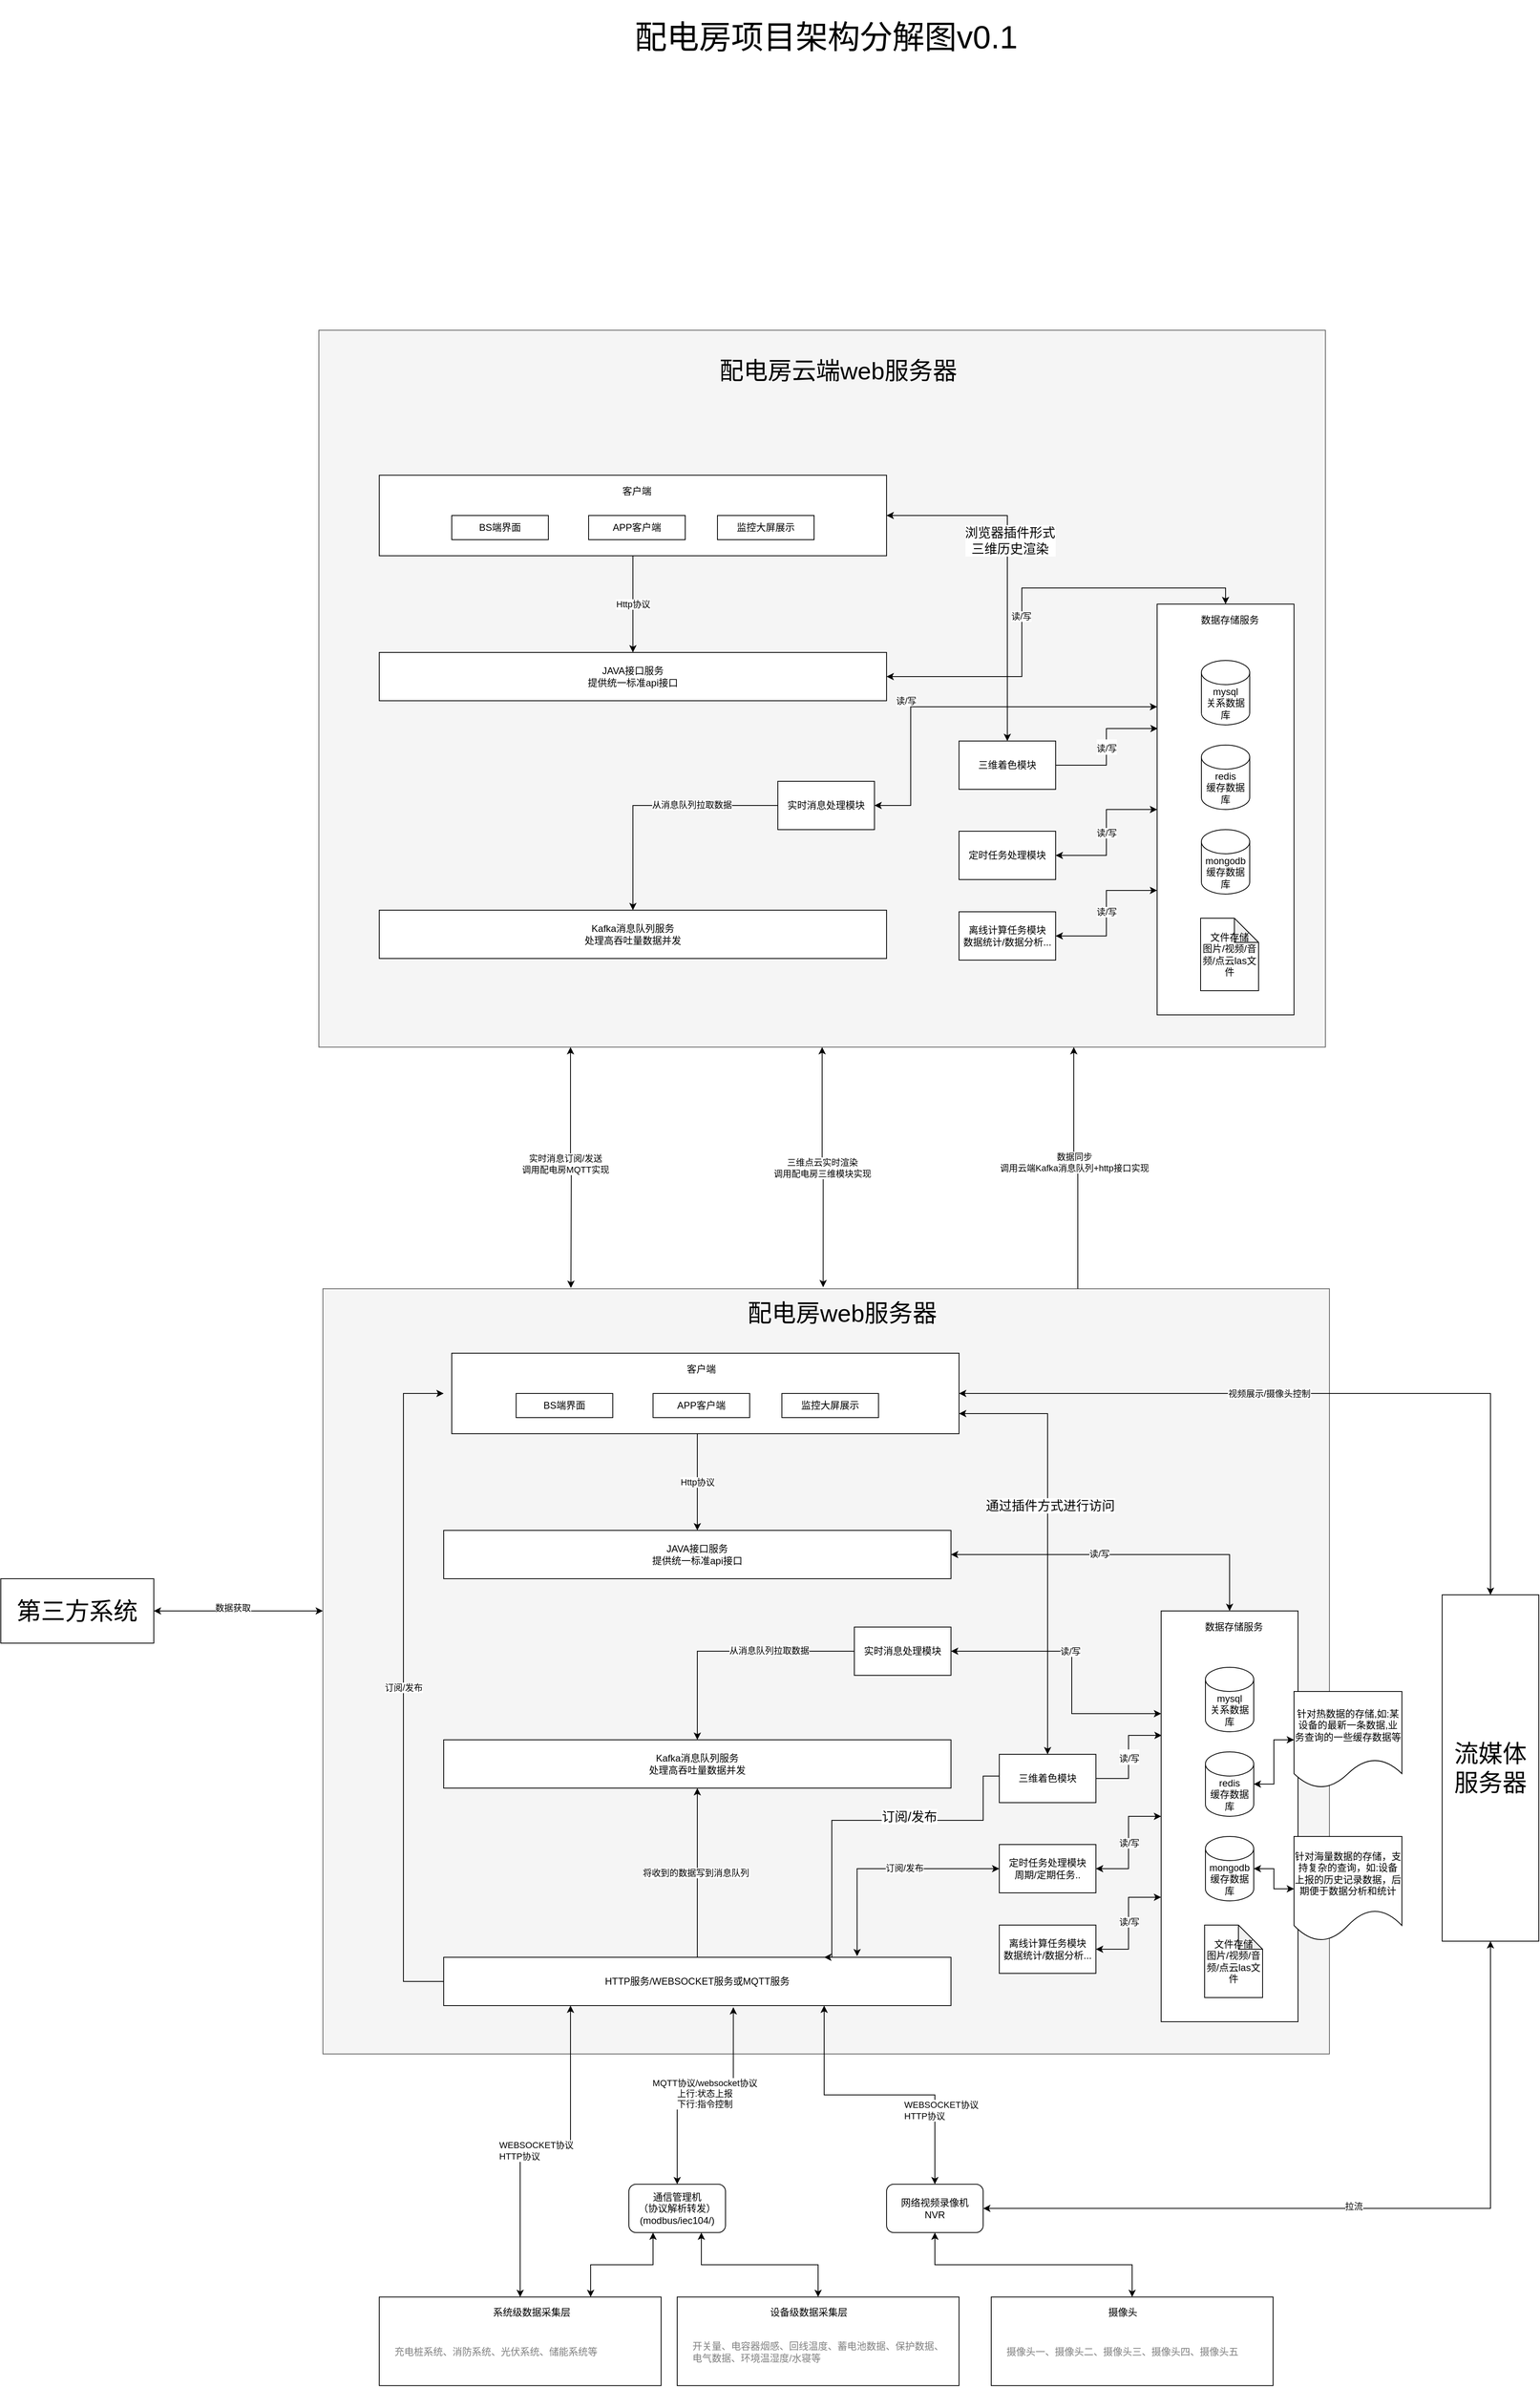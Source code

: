 <mxfile version="14.2.4" type="github">
  <diagram id="ZLX79Pla6zQmYj3krY9h" name="Page-1">
    <mxGraphModel dx="3934" dy="4008" grid="1" gridSize="10" guides="1" tooltips="1" connect="1" arrows="1" fold="1" page="1" pageScale="1" pageWidth="827" pageHeight="1169" math="0" shadow="0">
      <root>
        <mxCell id="0" />
        <mxCell id="1" parent="0" />
        <mxCell id="Hge64UIndF-OUd2xj7uE-51" style="edgeStyle=orthogonalEdgeStyle;rounded=0;orthogonalLoop=1;jettySize=auto;html=1;entryX=0.25;entryY=1;entryDx=0;entryDy=0;startArrow=classic;startFill=1;" edge="1" parent="1" target="Hge64UIndF-OUd2xj7uE-1">
          <mxGeometry relative="1" as="geometry">
            <mxPoint x="508" y="-521" as="sourcePoint" />
          </mxGeometry>
        </mxCell>
        <mxCell id="Hge64UIndF-OUd2xj7uE-52" value="实时消息订阅/发送&lt;br&gt;调用配电房MQTT实现" style="edgeLabel;html=1;align=center;verticalAlign=middle;resizable=0;points=[];" vertex="1" connectable="0" parent="Hge64UIndF-OUd2xj7uE-51">
          <mxGeometry x="0.029" y="7" relative="1" as="geometry">
            <mxPoint y="-1" as="offset" />
          </mxGeometry>
        </mxCell>
        <mxCell id="4pEcCP3RO2RsposU3_rt-15" value="" style="rounded=0;whiteSpace=wrap;html=1;fillColor=#f5f5f5;strokeColor=#666666;fontColor=#333333;" parent="1" vertex="1">
          <mxGeometry x="200" y="-520" width="1250" height="950" as="geometry" />
        </mxCell>
        <mxCell id="6ngK3pZLb5YHw3q2dqCH-3" value="" style="group" parent="1" vertex="1" connectable="0">
          <mxGeometry x="640" y="731.77" width="350" height="110" as="geometry" />
        </mxCell>
        <mxCell id="6ngK3pZLb5YHw3q2dqCH-1" value="" style="rounded=0;whiteSpace=wrap;html=1;" parent="6ngK3pZLb5YHw3q2dqCH-3" vertex="1">
          <mxGeometry width="350" height="110" as="geometry" />
        </mxCell>
        <mxCell id="6ngK3pZLb5YHw3q2dqCH-2" value="设备级数据采集层" style="text;html=1;strokeColor=none;fillColor=none;align=center;verticalAlign=middle;whiteSpace=wrap;rounded=0;" parent="6ngK3pZLb5YHw3q2dqCH-3" vertex="1">
          <mxGeometry x="110" y="11.79" width="106.61" height="15.71" as="geometry" />
        </mxCell>
        <mxCell id="6ngK3pZLb5YHw3q2dqCH-4" value="开关量、电容器烟感、回线温度、蓄电池数据、保护数据、电气数据、环境温湿度/水寝等" style="text;html=1;strokeColor=none;fillColor=none;align=left;verticalAlign=middle;whiteSpace=wrap;rounded=0;fontColor=#808080;" parent="6ngK3pZLb5YHw3q2dqCH-3" vertex="1">
          <mxGeometry x="16.935" y="60" width="321.774" height="15.71" as="geometry" />
        </mxCell>
        <mxCell id="6ngK3pZLb5YHw3q2dqCH-11" style="edgeStyle=orthogonalEdgeStyle;rounded=0;orthogonalLoop=1;jettySize=auto;html=1;exitX=0.5;exitY=0;exitDx=0;exitDy=0;entryX=0.5;entryY=1;entryDx=0;entryDy=0;startArrow=none;startFill=0;" parent="1" source="6ngK3pZLb5YHw3q2dqCH-5" target="6ngK3pZLb5YHw3q2dqCH-10" edge="1">
          <mxGeometry relative="1" as="geometry" />
        </mxCell>
        <mxCell id="6ngK3pZLb5YHw3q2dqCH-12" value="将收到的数据写到消息队列" style="edgeLabel;html=1;align=center;verticalAlign=middle;resizable=0;points=[];" parent="6ngK3pZLb5YHw3q2dqCH-11" vertex="1" connectable="0">
          <mxGeometry y="2" relative="1" as="geometry">
            <mxPoint as="offset" />
          </mxGeometry>
        </mxCell>
        <mxCell id="6ngK3pZLb5YHw3q2dqCH-5" value="HTTP服务/WEBSOCKET服务或MQTT服务" style="rounded=0;whiteSpace=wrap;html=1;" parent="1" vertex="1">
          <mxGeometry x="350" y="310" width="630" height="60" as="geometry" />
        </mxCell>
        <mxCell id="6ngK3pZLb5YHw3q2dqCH-8" style="edgeStyle=orthogonalEdgeStyle;rounded=0;orthogonalLoop=1;jettySize=auto;html=1;exitX=0.5;exitY=0;exitDx=0;exitDy=0;entryX=0.571;entryY=1.033;entryDx=0;entryDy=0;entryPerimeter=0;startArrow=classic;startFill=1;" parent="1" source="6ngK3pZLb5YHw3q2dqCH-6" target="6ngK3pZLb5YHw3q2dqCH-5" edge="1">
          <mxGeometry relative="1" as="geometry" />
        </mxCell>
        <mxCell id="6ngK3pZLb5YHw3q2dqCH-9" value="MQTT协议/websocket协议&lt;br&gt;上行:状态上报&lt;br&gt;下行:指令控制" style="edgeLabel;html=1;align=center;verticalAlign=middle;resizable=0;points=[];" parent="6ngK3pZLb5YHw3q2dqCH-8" vertex="1" connectable="0">
          <mxGeometry x="-0.023" y="-1" relative="1" as="geometry">
            <mxPoint x="3.5" y="-3.5" as="offset" />
          </mxGeometry>
        </mxCell>
        <mxCell id="6ngK3pZLb5YHw3q2dqCH-6" value="通信管理机&lt;br&gt;（协议解析转发）&lt;br&gt;(modbus/iec104/)" style="rounded=1;whiteSpace=wrap;html=1;" parent="1" vertex="1">
          <mxGeometry x="580" y="591.77" width="120" height="60" as="geometry" />
        </mxCell>
        <mxCell id="6ngK3pZLb5YHw3q2dqCH-7" style="edgeStyle=orthogonalEdgeStyle;rounded=0;orthogonalLoop=1;jettySize=auto;html=1;exitX=0.5;exitY=0;exitDx=0;exitDy=0;entryX=0.75;entryY=1;entryDx=0;entryDy=0;startArrow=classic;startFill=1;" parent="1" source="6ngK3pZLb5YHw3q2dqCH-1" target="6ngK3pZLb5YHw3q2dqCH-6" edge="1">
          <mxGeometry relative="1" as="geometry" />
        </mxCell>
        <mxCell id="6ngK3pZLb5YHw3q2dqCH-10" value="Kafka消息队列服务&lt;br&gt;处理高吞吐量数据并发" style="rounded=0;whiteSpace=wrap;html=1;" parent="1" vertex="1">
          <mxGeometry x="350" y="40" width="630" height="60" as="geometry" />
        </mxCell>
        <mxCell id="6ngK3pZLb5YHw3q2dqCH-22" style="edgeStyle=orthogonalEdgeStyle;rounded=0;orthogonalLoop=1;jettySize=auto;html=1;exitX=0;exitY=0.5;exitDx=0;exitDy=0;entryX=0.5;entryY=0;entryDx=0;entryDy=0;startArrow=none;startFill=0;" parent="1" source="6ngK3pZLb5YHw3q2dqCH-21" target="6ngK3pZLb5YHw3q2dqCH-10" edge="1">
          <mxGeometry relative="1" as="geometry" />
        </mxCell>
        <mxCell id="6ngK3pZLb5YHw3q2dqCH-25" value="从消息队列拉取数据" style="edgeLabel;html=1;align=center;verticalAlign=middle;resizable=0;points=[];" parent="6ngK3pZLb5YHw3q2dqCH-22" vertex="1" connectable="0">
          <mxGeometry x="-0.305" y="-4" relative="1" as="geometry">
            <mxPoint y="3" as="offset" />
          </mxGeometry>
        </mxCell>
        <mxCell id="6ngK3pZLb5YHw3q2dqCH-23" style="edgeStyle=orthogonalEdgeStyle;rounded=0;orthogonalLoop=1;jettySize=auto;html=1;exitX=1;exitY=0.5;exitDx=0;exitDy=0;entryX=0;entryY=0.25;entryDx=0;entryDy=0;startArrow=classic;startFill=1;" parent="1" source="6ngK3pZLb5YHw3q2dqCH-21" target="6ngK3pZLb5YHw3q2dqCH-17" edge="1">
          <mxGeometry relative="1" as="geometry">
            <Array as="points">
              <mxPoint x="1130" y="-70" />
              <mxPoint x="1130" y="8" />
            </Array>
          </mxGeometry>
        </mxCell>
        <mxCell id="6ngK3pZLb5YHw3q2dqCH-24" value="读/写" style="edgeLabel;html=1;align=center;verticalAlign=middle;resizable=0;points=[];" parent="6ngK3pZLb5YHw3q2dqCH-23" vertex="1" connectable="0">
          <mxGeometry x="-0.127" relative="1" as="geometry">
            <mxPoint as="offset" />
          </mxGeometry>
        </mxCell>
        <mxCell id="6ngK3pZLb5YHw3q2dqCH-21" value="实时消息处理模块" style="rounded=0;whiteSpace=wrap;html=1;" parent="1" vertex="1">
          <mxGeometry x="860" y="-100" width="120" height="60" as="geometry" />
        </mxCell>
        <mxCell id="6ngK3pZLb5YHw3q2dqCH-27" style="edgeStyle=orthogonalEdgeStyle;rounded=0;orthogonalLoop=1;jettySize=auto;html=1;exitX=1;exitY=0.5;exitDx=0;exitDy=0;entryX=0.5;entryY=0;entryDx=0;entryDy=0;startArrow=classic;startFill=1;" parent="1" source="6ngK3pZLb5YHw3q2dqCH-26" target="6ngK3pZLb5YHw3q2dqCH-17" edge="1">
          <mxGeometry relative="1" as="geometry" />
        </mxCell>
        <mxCell id="6ngK3pZLb5YHw3q2dqCH-28" value="读/写" style="edgeLabel;html=1;align=center;verticalAlign=middle;resizable=0;points=[];" parent="6ngK3pZLb5YHw3q2dqCH-27" vertex="1" connectable="0">
          <mxGeometry x="-0.117" y="1" relative="1" as="geometry">
            <mxPoint as="offset" />
          </mxGeometry>
        </mxCell>
        <mxCell id="6ngK3pZLb5YHw3q2dqCH-34" value="Http协议" style="edgeStyle=orthogonalEdgeStyle;rounded=0;orthogonalLoop=1;jettySize=auto;html=1;exitX=0.5;exitY=0;exitDx=0;exitDy=0;entryX=0.5;entryY=1;entryDx=0;entryDy=0;startArrow=classic;startFill=1;endArrow=none;endFill=0;" parent="1" source="6ngK3pZLb5YHw3q2dqCH-26" edge="1">
          <mxGeometry relative="1" as="geometry">
            <mxPoint x="665" y="-340" as="targetPoint" />
          </mxGeometry>
        </mxCell>
        <mxCell id="6ngK3pZLb5YHw3q2dqCH-26" value="JAVA接口服务&lt;br&gt;提供统一标准api接口" style="rounded=0;whiteSpace=wrap;html=1;" parent="1" vertex="1">
          <mxGeometry x="350" y="-220" width="630" height="60" as="geometry" />
        </mxCell>
        <mxCell id="6ngK3pZLb5YHw3q2dqCH-35" value="订阅/发布" style="edgeStyle=orthogonalEdgeStyle;rounded=0;orthogonalLoop=1;jettySize=auto;html=1;exitX=0;exitY=0.5;exitDx=0;exitDy=0;entryX=0;entryY=0.5;entryDx=0;entryDy=0;startArrow=classic;startFill=1;endArrow=none;endFill=0;" parent="1" target="6ngK3pZLb5YHw3q2dqCH-5" edge="1">
          <mxGeometry relative="1" as="geometry">
            <Array as="points">
              <mxPoint x="300" y="-390" />
              <mxPoint x="300" y="340" />
            </Array>
            <mxPoint x="350" y="-390" as="sourcePoint" />
          </mxGeometry>
        </mxCell>
        <mxCell id="wOWI92VTgoeN90mq59TN-5" style="edgeStyle=orthogonalEdgeStyle;rounded=0;orthogonalLoop=1;jettySize=auto;html=1;exitX=1;exitY=0.75;exitDx=0;exitDy=0;entryX=0.5;entryY=0;entryDx=0;entryDy=0;fontSize=16;startArrow=classic;startFill=1;" parent="1" source="6ngK3pZLb5YHw3q2dqCH-29" target="wOWI92VTgoeN90mq59TN-1" edge="1">
          <mxGeometry relative="1" as="geometry" />
        </mxCell>
        <mxCell id="wOWI92VTgoeN90mq59TN-6" value="通过插件方式进行访问" style="edgeLabel;html=1;align=center;verticalAlign=middle;resizable=0;points=[];fontSize=16;" parent="wOWI92VTgoeN90mq59TN-5" vertex="1" connectable="0">
          <mxGeometry x="-0.16" y="3" relative="1" as="geometry">
            <mxPoint as="offset" />
          </mxGeometry>
        </mxCell>
        <mxCell id="6ngK3pZLb5YHw3q2dqCH-29" value="" style="rounded=0;whiteSpace=wrap;html=1;" parent="1" vertex="1">
          <mxGeometry x="360" y="-440" width="630" height="100" as="geometry" />
        </mxCell>
        <mxCell id="6ngK3pZLb5YHw3q2dqCH-30" value="客户端" style="text;html=1;strokeColor=none;fillColor=none;align=center;verticalAlign=middle;whiteSpace=wrap;rounded=0;" parent="1" vertex="1">
          <mxGeometry x="650" y="-430" width="40" height="20" as="geometry" />
        </mxCell>
        <mxCell id="6ngK3pZLb5YHw3q2dqCH-31" value="BS端界面" style="rounded=0;whiteSpace=wrap;html=1;" parent="1" vertex="1">
          <mxGeometry x="440" y="-390" width="120" height="30" as="geometry" />
        </mxCell>
        <mxCell id="6ngK3pZLb5YHw3q2dqCH-32" value="APP客户端" style="rounded=0;whiteSpace=wrap;html=1;" parent="1" vertex="1">
          <mxGeometry x="610" y="-390" width="120" height="30" as="geometry" />
        </mxCell>
        <mxCell id="6ngK3pZLb5YHw3q2dqCH-33" value="监控大屏展示" style="rounded=0;whiteSpace=wrap;html=1;" parent="1" vertex="1">
          <mxGeometry x="770" y="-390" width="120" height="30" as="geometry" />
        </mxCell>
        <mxCell id="6ngK3pZLb5YHw3q2dqCH-37" value="" style="group" parent="1" vertex="1" connectable="0">
          <mxGeometry x="270" y="731.77" width="350" height="110" as="geometry" />
        </mxCell>
        <mxCell id="6ngK3pZLb5YHw3q2dqCH-38" value="" style="rounded=0;whiteSpace=wrap;html=1;" parent="6ngK3pZLb5YHw3q2dqCH-37" vertex="1">
          <mxGeometry width="350" height="110" as="geometry" />
        </mxCell>
        <mxCell id="6ngK3pZLb5YHw3q2dqCH-39" value="系统级数据采集层" style="text;html=1;strokeColor=none;fillColor=none;align=center;verticalAlign=middle;whiteSpace=wrap;rounded=0;" parent="6ngK3pZLb5YHw3q2dqCH-37" vertex="1">
          <mxGeometry x="139.03" y="11.79" width="100.97" height="15.71" as="geometry" />
        </mxCell>
        <mxCell id="6ngK3pZLb5YHw3q2dqCH-40" value="充电桩系统、消防系统、光伏系统、储能系统等" style="text;html=1;strokeColor=none;fillColor=none;align=left;verticalAlign=middle;whiteSpace=wrap;rounded=0;fontColor=#808080;" parent="6ngK3pZLb5YHw3q2dqCH-37" vertex="1">
          <mxGeometry x="16.935" y="60" width="321.774" height="15.71" as="geometry" />
        </mxCell>
        <mxCell id="6ngK3pZLb5YHw3q2dqCH-41" style="edgeStyle=orthogonalEdgeStyle;rounded=0;orthogonalLoop=1;jettySize=auto;html=1;exitX=0.5;exitY=0;exitDx=0;exitDy=0;entryX=0.25;entryY=1;entryDx=0;entryDy=0;startArrow=classic;startFill=1;endArrow=classic;endFill=1;fontColor=#808080;" parent="1" source="6ngK3pZLb5YHw3q2dqCH-38" target="6ngK3pZLb5YHw3q2dqCH-5" edge="1">
          <mxGeometry relative="1" as="geometry" />
        </mxCell>
        <mxCell id="6ngK3pZLb5YHw3q2dqCH-42" value="WEBSOCKET协议&lt;br&gt;HTTP协议&lt;br&gt;" style="edgeLabel;html=1;align=left;verticalAlign=middle;resizable=0;points=[];" parent="6ngK3pZLb5YHw3q2dqCH-41" vertex="1" connectable="0">
          <mxGeometry x="-0.146" y="1" relative="1" as="geometry">
            <mxPoint x="-28" as="offset" />
          </mxGeometry>
        </mxCell>
        <mxCell id="6ngK3pZLb5YHw3q2dqCH-45" style="edgeStyle=orthogonalEdgeStyle;rounded=0;orthogonalLoop=1;jettySize=auto;html=1;exitX=0.5;exitY=0;exitDx=0;exitDy=0;entryX=1;entryY=0.5;entryDx=0;entryDy=0;startArrow=classic;startFill=1;endArrow=classic;endFill=1;fontColor=#000000;" parent="1" source="6ngK3pZLb5YHw3q2dqCH-44" target="6ngK3pZLb5YHw3q2dqCH-29" edge="1">
          <mxGeometry relative="1" as="geometry" />
        </mxCell>
        <mxCell id="6ngK3pZLb5YHw3q2dqCH-46" value="视频展示/摄像头控制" style="edgeLabel;html=1;align=center;verticalAlign=middle;resizable=0;points=[];fontColor=#000000;" parent="6ngK3pZLb5YHw3q2dqCH-45" vertex="1" connectable="0">
          <mxGeometry x="0.155" relative="1" as="geometry">
            <mxPoint as="offset" />
          </mxGeometry>
        </mxCell>
        <mxCell id="6ngK3pZLb5YHw3q2dqCH-44" value="&lt;font style=&quot;font-size: 30px&quot;&gt;流媒体服务器&lt;/font&gt;" style="rounded=0;whiteSpace=wrap;html=1;fontColor=#000000;align=center;" parent="1" vertex="1">
          <mxGeometry x="1590" y="-140" width="120" height="430" as="geometry" />
        </mxCell>
        <mxCell id="6ngK3pZLb5YHw3q2dqCH-47" value="" style="group" parent="1" vertex="1" connectable="0">
          <mxGeometry x="1030" y="731.77" width="350" height="110" as="geometry" />
        </mxCell>
        <mxCell id="6ngK3pZLb5YHw3q2dqCH-48" value="" style="rounded=0;whiteSpace=wrap;html=1;" parent="6ngK3pZLb5YHw3q2dqCH-47" vertex="1">
          <mxGeometry width="350" height="110" as="geometry" />
        </mxCell>
        <mxCell id="6ngK3pZLb5YHw3q2dqCH-49" value="摄像头" style="text;html=1;strokeColor=none;fillColor=none;align=center;verticalAlign=middle;whiteSpace=wrap;rounded=0;" parent="6ngK3pZLb5YHw3q2dqCH-47" vertex="1">
          <mxGeometry x="110" y="11.79" width="106.61" height="15.71" as="geometry" />
        </mxCell>
        <mxCell id="6ngK3pZLb5YHw3q2dqCH-50" value="摄像头一、摄像头二、摄像头三、摄像头四、摄像头五" style="text;html=1;strokeColor=none;fillColor=none;align=left;verticalAlign=middle;whiteSpace=wrap;rounded=0;fontColor=#808080;" parent="6ngK3pZLb5YHw3q2dqCH-47" vertex="1">
          <mxGeometry x="16.935" y="60" width="321.774" height="15.71" as="geometry" />
        </mxCell>
        <mxCell id="6ngK3pZLb5YHw3q2dqCH-56" style="edgeStyle=orthogonalEdgeStyle;rounded=0;orthogonalLoop=1;jettySize=auto;html=1;exitX=0.5;exitY=0;exitDx=0;exitDy=0;entryX=0.75;entryY=1;entryDx=0;entryDy=0;startArrow=classic;startFill=1;endArrow=classic;endFill=1;fontColor=#000000;" parent="1" source="6ngK3pZLb5YHw3q2dqCH-54" target="6ngK3pZLb5YHw3q2dqCH-5" edge="1">
          <mxGeometry relative="1" as="geometry" />
        </mxCell>
        <mxCell id="6ngK3pZLb5YHw3q2dqCH-57" style="edgeStyle=orthogonalEdgeStyle;rounded=0;orthogonalLoop=1;jettySize=auto;html=1;exitX=1;exitY=0.5;exitDx=0;exitDy=0;entryX=0.5;entryY=1;entryDx=0;entryDy=0;startArrow=classic;startFill=1;endArrow=classic;endFill=1;fontColor=#000000;" parent="1" source="6ngK3pZLb5YHw3q2dqCH-54" target="6ngK3pZLb5YHw3q2dqCH-44" edge="1">
          <mxGeometry relative="1" as="geometry" />
        </mxCell>
        <mxCell id="4pEcCP3RO2RsposU3_rt-8" value="拉流" style="edgeLabel;html=1;align=center;verticalAlign=middle;resizable=0;points=[];" parent="6ngK3pZLb5YHw3q2dqCH-57" vertex="1" connectable="0">
          <mxGeometry x="-0.043" y="3" relative="1" as="geometry">
            <mxPoint as="offset" />
          </mxGeometry>
        </mxCell>
        <mxCell id="6ngK3pZLb5YHw3q2dqCH-54" value="网络视频录像机&lt;br&gt;NVR" style="rounded=1;whiteSpace=wrap;html=1;" parent="1" vertex="1">
          <mxGeometry x="900" y="591.77" width="120" height="60" as="geometry" />
        </mxCell>
        <mxCell id="6ngK3pZLb5YHw3q2dqCH-55" style="edgeStyle=orthogonalEdgeStyle;rounded=0;orthogonalLoop=1;jettySize=auto;html=1;exitX=0.5;exitY=0;exitDx=0;exitDy=0;startArrow=classic;startFill=1;endArrow=classic;endFill=1;fontColor=#000000;" parent="1" source="6ngK3pZLb5YHw3q2dqCH-48" target="6ngK3pZLb5YHw3q2dqCH-54" edge="1">
          <mxGeometry relative="1" as="geometry" />
        </mxCell>
        <mxCell id="4pEcCP3RO2RsposU3_rt-3" value="读/写" style="edgeStyle=orthogonalEdgeStyle;rounded=0;orthogonalLoop=1;jettySize=auto;html=1;exitX=1;exitY=0.5;exitDx=0;exitDy=0;startArrow=classic;startFill=1;" parent="1" source="4pEcCP3RO2RsposU3_rt-1" target="6ngK3pZLb5YHw3q2dqCH-17" edge="1">
          <mxGeometry relative="1" as="geometry" />
        </mxCell>
        <mxCell id="4pEcCP3RO2RsposU3_rt-4" style="edgeStyle=orthogonalEdgeStyle;rounded=0;orthogonalLoop=1;jettySize=auto;html=1;exitX=0;exitY=0.5;exitDx=0;exitDy=0;entryX=0.815;entryY=-0.022;entryDx=0;entryDy=0;entryPerimeter=0;startArrow=classic;startFill=1;" parent="1" source="4pEcCP3RO2RsposU3_rt-1" target="6ngK3pZLb5YHw3q2dqCH-5" edge="1">
          <mxGeometry relative="1" as="geometry" />
        </mxCell>
        <mxCell id="4pEcCP3RO2RsposU3_rt-5" value="订阅/发布" style="edgeLabel;html=1;align=center;verticalAlign=middle;resizable=0;points=[];" parent="4pEcCP3RO2RsposU3_rt-4" vertex="1" connectable="0">
          <mxGeometry x="-0.169" y="-1" relative="1" as="geometry">
            <mxPoint as="offset" />
          </mxGeometry>
        </mxCell>
        <mxCell id="4pEcCP3RO2RsposU3_rt-1" value="定时任务处理模块&lt;br&gt;周期/定期任务.." style="rounded=0;whiteSpace=wrap;html=1;" parent="1" vertex="1">
          <mxGeometry x="1040" y="170" width="120" height="60" as="geometry" />
        </mxCell>
        <mxCell id="4pEcCP3RO2RsposU3_rt-6" style="edgeStyle=orthogonalEdgeStyle;rounded=0;orthogonalLoop=1;jettySize=auto;html=1;exitX=1;exitY=0.5;exitDx=0;exitDy=0;entryX=0;entryY=0.697;entryDx=0;entryDy=0;entryPerimeter=0;startArrow=classic;startFill=1;" parent="1" source="4pEcCP3RO2RsposU3_rt-2" target="6ngK3pZLb5YHw3q2dqCH-17" edge="1">
          <mxGeometry relative="1" as="geometry" />
        </mxCell>
        <mxCell id="4pEcCP3RO2RsposU3_rt-7" value="读/写" style="edgeLabel;html=1;align=center;verticalAlign=middle;resizable=0;points=[];" parent="4pEcCP3RO2RsposU3_rt-6" vertex="1" connectable="0">
          <mxGeometry x="0.025" relative="1" as="geometry">
            <mxPoint as="offset" />
          </mxGeometry>
        </mxCell>
        <mxCell id="4pEcCP3RO2RsposU3_rt-2" value="&lt;font style=&quot;font-size: 12px&quot;&gt;离线计算任务模块&lt;/font&gt;&lt;br&gt;数据统计/数据分析..." style="rounded=0;whiteSpace=wrap;html=1;" parent="1" vertex="1">
          <mxGeometry x="1040" y="270" width="120" height="60" as="geometry" />
        </mxCell>
        <mxCell id="6ngK3pZLb5YHw3q2dqCH-17" value="" style="rounded=0;whiteSpace=wrap;html=1;" parent="1" vertex="1">
          <mxGeometry x="1241" y="-120" width="170" height="510" as="geometry" />
        </mxCell>
        <mxCell id="6ngK3pZLb5YHw3q2dqCH-14" value="mysql&lt;br&gt;关系数据库" style="shape=cylinder3;whiteSpace=wrap;html=1;boundedLbl=1;backgroundOutline=1;size=15;" parent="1" vertex="1">
          <mxGeometry x="1296" y="-50" width="60" height="80" as="geometry" />
        </mxCell>
        <mxCell id="4pEcCP3RO2RsposU3_rt-26" value="" style="edgeStyle=orthogonalEdgeStyle;rounded=0;orthogonalLoop=1;jettySize=auto;html=1;startArrow=classic;startFill=1;fontSize=30;" parent="1" source="6ngK3pZLb5YHw3q2dqCH-15" target="4pEcCP3RO2RsposU3_rt-25" edge="1">
          <mxGeometry relative="1" as="geometry" />
        </mxCell>
        <mxCell id="6ngK3pZLb5YHw3q2dqCH-15" value="redis&lt;br&gt;缓存数据库" style="shape=cylinder3;whiteSpace=wrap;html=1;boundedLbl=1;backgroundOutline=1;size=15;" parent="1" vertex="1">
          <mxGeometry x="1296" y="55" width="60" height="80" as="geometry" />
        </mxCell>
        <mxCell id="4pEcCP3RO2RsposU3_rt-24" value="" style="edgeStyle=orthogonalEdgeStyle;rounded=0;orthogonalLoop=1;jettySize=auto;html=1;startArrow=classic;startFill=1;fontSize=30;" parent="1" source="6ngK3pZLb5YHw3q2dqCH-16" target="4pEcCP3RO2RsposU3_rt-23" edge="1">
          <mxGeometry relative="1" as="geometry" />
        </mxCell>
        <mxCell id="6ngK3pZLb5YHw3q2dqCH-16" value="mongodb&lt;br&gt;缓存数据库" style="shape=cylinder3;whiteSpace=wrap;html=1;boundedLbl=1;backgroundOutline=1;size=15;" parent="1" vertex="1">
          <mxGeometry x="1296" y="160" width="60" height="80" as="geometry" />
        </mxCell>
        <mxCell id="6ngK3pZLb5YHw3q2dqCH-20" value="数据存储服务" style="text;html=1;strokeColor=none;fillColor=none;align=center;verticalAlign=middle;whiteSpace=wrap;rounded=0;" parent="1" vertex="1">
          <mxGeometry x="1293.5" y="-110" width="75" height="20" as="geometry" />
        </mxCell>
        <mxCell id="4pEcCP3RO2RsposU3_rt-14" value="文件存储&lt;br&gt;图片/视频/音频/点云las文件" style="shape=note;whiteSpace=wrap;html=1;backgroundOutline=1;darkOpacity=0.05;" parent="1" vertex="1">
          <mxGeometry x="1295" y="270" width="72" height="90" as="geometry" />
        </mxCell>
        <mxCell id="4pEcCP3RO2RsposU3_rt-17" style="edgeStyle=orthogonalEdgeStyle;rounded=0;orthogonalLoop=1;jettySize=auto;html=1;exitX=1;exitY=0.5;exitDx=0;exitDy=0;entryX=0;entryY=0.421;entryDx=0;entryDy=0;entryPerimeter=0;startArrow=classic;startFill=1;" parent="1" source="4pEcCP3RO2RsposU3_rt-16" target="4pEcCP3RO2RsposU3_rt-15" edge="1">
          <mxGeometry relative="1" as="geometry" />
        </mxCell>
        <mxCell id="4pEcCP3RO2RsposU3_rt-18" value="数据获取" style="edgeLabel;html=1;align=center;verticalAlign=middle;resizable=0;points=[];" parent="4pEcCP3RO2RsposU3_rt-17" vertex="1" connectable="0">
          <mxGeometry x="-0.071" y="4" relative="1" as="geometry">
            <mxPoint as="offset" />
          </mxGeometry>
        </mxCell>
        <mxCell id="4pEcCP3RO2RsposU3_rt-16" value="&lt;font style=&quot;font-size: 30px&quot;&gt;第三方系统&lt;/font&gt;" style="rounded=0;whiteSpace=wrap;html=1;" parent="1" vertex="1">
          <mxGeometry x="-200" y="-160" width="190" height="80" as="geometry" />
        </mxCell>
        <mxCell id="4pEcCP3RO2RsposU3_rt-19" value="配电房web服务器" style="text;html=1;strokeColor=none;fillColor=none;align=center;verticalAlign=middle;whiteSpace=wrap;rounded=0;fontSize=30;" parent="1" vertex="1">
          <mxGeometry x="660" y="-500" width="370" height="20" as="geometry" />
        </mxCell>
        <mxCell id="4pEcCP3RO2RsposU3_rt-22" value="WEBSOCKET协议&lt;br&gt;HTTP协议&lt;br&gt;" style="edgeLabel;html=1;align=left;verticalAlign=middle;resizable=0;points=[];" parent="1" vertex="1" connectable="0">
          <mxGeometry x="920.005" y="500.002" as="geometry" />
        </mxCell>
        <mxCell id="4pEcCP3RO2RsposU3_rt-23" value="针对海量数据的存储，支持复杂的查询，如:设备上报的历史记录数据，后期便于数据分析和统计" style="shape=document;whiteSpace=wrap;html=1;boundedLbl=1;" parent="1" vertex="1">
          <mxGeometry x="1406" y="160" width="134" height="130" as="geometry" />
        </mxCell>
        <mxCell id="4pEcCP3RO2RsposU3_rt-25" value="针对热数据的存储,如:某设备的最新一条数据,业务查询的一些缓存数据等" style="shape=document;whiteSpace=wrap;html=1;boundedLbl=1;" parent="1" vertex="1">
          <mxGeometry x="1406" y="-20" width="134" height="120" as="geometry" />
        </mxCell>
        <mxCell id="4pEcCP3RO2RsposU3_rt-28" value="&lt;font style=&quot;font-size: 40px&quot;&gt;配电房项目架构分解图v0.1&lt;/font&gt;" style="text;html=1;strokeColor=none;fillColor=none;align=center;verticalAlign=middle;whiteSpace=wrap;rounded=0;fontSize=30;" parent="1" vertex="1">
          <mxGeometry x="500" y="-2120" width="650" height="90" as="geometry" />
        </mxCell>
        <mxCell id="XfIyMnjApyJGo3qrFFb7-1" style="edgeStyle=orthogonalEdgeStyle;rounded=0;orthogonalLoop=1;jettySize=auto;html=1;exitX=0.75;exitY=0;exitDx=0;exitDy=0;startArrow=classic;startFill=1;entryX=0.25;entryY=1;entryDx=0;entryDy=0;" parent="1" source="6ngK3pZLb5YHw3q2dqCH-38" target="6ngK3pZLb5YHw3q2dqCH-6" edge="1">
          <mxGeometry relative="1" as="geometry">
            <mxPoint x="640" y="650" as="targetPoint" />
          </mxGeometry>
        </mxCell>
        <mxCell id="wOWI92VTgoeN90mq59TN-2" value="&lt;font style=&quot;font-size: 11px&quot;&gt;读/写&lt;/font&gt;" style="edgeStyle=orthogonalEdgeStyle;rounded=0;orthogonalLoop=1;jettySize=auto;html=1;exitX=1;exitY=0.5;exitDx=0;exitDy=0;entryX=0.004;entryY=0.303;entryDx=0;entryDy=0;entryPerimeter=0;fontSize=16;" parent="1" source="wOWI92VTgoeN90mq59TN-1" target="6ngK3pZLb5YHw3q2dqCH-17" edge="1">
          <mxGeometry relative="1" as="geometry" />
        </mxCell>
        <mxCell id="wOWI92VTgoeN90mq59TN-3" style="edgeStyle=orthogonalEdgeStyle;rounded=0;orthogonalLoop=1;jettySize=auto;html=1;exitX=0;exitY=0.5;exitDx=0;exitDy=0;entryX=0.75;entryY=0;entryDx=0;entryDy=0;fontSize=16;" parent="1" source="wOWI92VTgoeN90mq59TN-1" target="6ngK3pZLb5YHw3q2dqCH-5" edge="1">
          <mxGeometry relative="1" as="geometry">
            <Array as="points">
              <mxPoint x="1020" y="85" />
              <mxPoint x="1020" y="140" />
              <mxPoint x="832" y="140" />
            </Array>
          </mxGeometry>
        </mxCell>
        <mxCell id="wOWI92VTgoeN90mq59TN-4" value="订阅/发布" style="edgeLabel;html=1;align=center;verticalAlign=middle;resizable=0;points=[];fontSize=16;" parent="wOWI92VTgoeN90mq59TN-3" vertex="1" connectable="0">
          <mxGeometry x="-0.242" y="-5" relative="1" as="geometry">
            <mxPoint x="-1" as="offset" />
          </mxGeometry>
        </mxCell>
        <mxCell id="wOWI92VTgoeN90mq59TN-1" value="三维着色模块" style="rounded=0;whiteSpace=wrap;html=1;" parent="1" vertex="1">
          <mxGeometry x="1040" y="58" width="120" height="60" as="geometry" />
        </mxCell>
        <mxCell id="Hge64UIndF-OUd2xj7uE-53" value="三维点云实时渲染&lt;br&gt;调用配电房三维模块实现" style="edgeStyle=orthogonalEdgeStyle;rounded=0;orthogonalLoop=1;jettySize=auto;html=1;exitX=0.5;exitY=1;exitDx=0;exitDy=0;startArrow=classic;startFill=1;entryX=0.497;entryY=-0.002;entryDx=0;entryDy=0;entryPerimeter=0;" edge="1" parent="1" source="Hge64UIndF-OUd2xj7uE-1" target="4pEcCP3RO2RsposU3_rt-15">
          <mxGeometry relative="1" as="geometry">
            <mxPoint x="821" y="-540" as="targetPoint" />
          </mxGeometry>
        </mxCell>
        <mxCell id="Hge64UIndF-OUd2xj7uE-54" style="edgeStyle=orthogonalEdgeStyle;rounded=0;orthogonalLoop=1;jettySize=auto;html=1;exitX=0.75;exitY=1;exitDx=0;exitDy=0;entryX=0.75;entryY=0;entryDx=0;entryDy=0;startArrow=classic;startFill=1;endArrow=none;endFill=0;" edge="1" parent="1" source="Hge64UIndF-OUd2xj7uE-1" target="4pEcCP3RO2RsposU3_rt-15">
          <mxGeometry relative="1" as="geometry" />
        </mxCell>
        <mxCell id="Hge64UIndF-OUd2xj7uE-55" value="数据同步&lt;br&gt;调用云端Kafka消息队列+http接口实现" style="edgeLabel;html=1;align=center;verticalAlign=middle;resizable=0;points=[];" vertex="1" connectable="0" parent="Hge64UIndF-OUd2xj7uE-54">
          <mxGeometry x="-0.056" y="1" relative="1" as="geometry">
            <mxPoint x="-1" y="-1" as="offset" />
          </mxGeometry>
        </mxCell>
        <mxCell id="Hge64UIndF-OUd2xj7uE-1" value="" style="rounded=0;whiteSpace=wrap;html=1;fillColor=#f5f5f5;strokeColor=#666666;fontColor=#333333;" vertex="1" parent="1">
          <mxGeometry x="195" y="-1710" width="1250" height="890" as="geometry" />
        </mxCell>
        <mxCell id="Hge64UIndF-OUd2xj7uE-6" value="Kafka消息队列服务&lt;br&gt;处理高吞吐量数据并发" style="rounded=0;whiteSpace=wrap;html=1;" vertex="1" parent="1">
          <mxGeometry x="270" y="-990" width="630" height="60" as="geometry" />
        </mxCell>
        <mxCell id="Hge64UIndF-OUd2xj7uE-7" style="edgeStyle=orthogonalEdgeStyle;rounded=0;orthogonalLoop=1;jettySize=auto;html=1;exitX=0;exitY=0.5;exitDx=0;exitDy=0;entryX=0.5;entryY=0;entryDx=0;entryDy=0;startArrow=none;startFill=0;" edge="1" parent="1" source="Hge64UIndF-OUd2xj7uE-11" target="Hge64UIndF-OUd2xj7uE-6">
          <mxGeometry relative="1" as="geometry" />
        </mxCell>
        <mxCell id="Hge64UIndF-OUd2xj7uE-8" value="从消息队列拉取数据" style="edgeLabel;html=1;align=center;verticalAlign=middle;resizable=0;points=[];" vertex="1" connectable="0" parent="Hge64UIndF-OUd2xj7uE-7">
          <mxGeometry x="-0.305" y="-4" relative="1" as="geometry">
            <mxPoint y="3" as="offset" />
          </mxGeometry>
        </mxCell>
        <mxCell id="Hge64UIndF-OUd2xj7uE-9" style="edgeStyle=orthogonalEdgeStyle;rounded=0;orthogonalLoop=1;jettySize=auto;html=1;exitX=1;exitY=0.5;exitDx=0;exitDy=0;entryX=0;entryY=0.25;entryDx=0;entryDy=0;startArrow=classic;startFill=1;" edge="1" parent="1" source="Hge64UIndF-OUd2xj7uE-11" target="Hge64UIndF-OUd2xj7uE-32">
          <mxGeometry relative="1" as="geometry">
            <Array as="points">
              <mxPoint x="930" y="-1120" />
              <mxPoint x="930" y="-1242" />
            </Array>
          </mxGeometry>
        </mxCell>
        <mxCell id="Hge64UIndF-OUd2xj7uE-10" value="读/写" style="edgeLabel;html=1;align=center;verticalAlign=middle;resizable=0;points=[];" vertex="1" connectable="0" parent="Hge64UIndF-OUd2xj7uE-9">
          <mxGeometry x="-0.127" relative="1" as="geometry">
            <mxPoint x="-45" y="-8" as="offset" />
          </mxGeometry>
        </mxCell>
        <mxCell id="Hge64UIndF-OUd2xj7uE-11" value="实时消息处理模块" style="rounded=0;whiteSpace=wrap;html=1;" vertex="1" parent="1">
          <mxGeometry x="765" y="-1150" width="120" height="60" as="geometry" />
        </mxCell>
        <mxCell id="Hge64UIndF-OUd2xj7uE-12" style="edgeStyle=orthogonalEdgeStyle;rounded=0;orthogonalLoop=1;jettySize=auto;html=1;exitX=1;exitY=0.5;exitDx=0;exitDy=0;entryX=0.5;entryY=0;entryDx=0;entryDy=0;startArrow=classic;startFill=1;" edge="1" parent="1" source="Hge64UIndF-OUd2xj7uE-15" target="Hge64UIndF-OUd2xj7uE-32">
          <mxGeometry relative="1" as="geometry" />
        </mxCell>
        <mxCell id="Hge64UIndF-OUd2xj7uE-13" value="读/写" style="edgeLabel;html=1;align=center;verticalAlign=middle;resizable=0;points=[];" vertex="1" connectable="0" parent="Hge64UIndF-OUd2xj7uE-12">
          <mxGeometry x="-0.117" y="1" relative="1" as="geometry">
            <mxPoint as="offset" />
          </mxGeometry>
        </mxCell>
        <mxCell id="Hge64UIndF-OUd2xj7uE-14" value="Http协议" style="edgeStyle=orthogonalEdgeStyle;rounded=0;orthogonalLoop=1;jettySize=auto;html=1;exitX=0.5;exitY=0;exitDx=0;exitDy=0;entryX=0.5;entryY=1;entryDx=0;entryDy=0;startArrow=classic;startFill=1;endArrow=none;endFill=0;" edge="1" parent="1" source="Hge64UIndF-OUd2xj7uE-15" target="Hge64UIndF-OUd2xj7uE-19">
          <mxGeometry relative="1" as="geometry" />
        </mxCell>
        <mxCell id="Hge64UIndF-OUd2xj7uE-15" value="JAVA接口服务&lt;br&gt;提供统一标准api接口" style="rounded=0;whiteSpace=wrap;html=1;" vertex="1" parent="1">
          <mxGeometry x="270" y="-1310" width="630" height="60" as="geometry" />
        </mxCell>
        <mxCell id="Hge64UIndF-OUd2xj7uE-17" style="edgeStyle=orthogonalEdgeStyle;rounded=0;orthogonalLoop=1;jettySize=auto;html=1;exitX=1;exitY=0.5;exitDx=0;exitDy=0;entryX=0.5;entryY=0;entryDx=0;entryDy=0;fontSize=16;startArrow=classic;startFill=1;" edge="1" parent="1" source="Hge64UIndF-OUd2xj7uE-19" target="Hge64UIndF-OUd2xj7uE-46">
          <mxGeometry relative="1" as="geometry" />
        </mxCell>
        <mxCell id="Hge64UIndF-OUd2xj7uE-18" value="浏览器插件形式&lt;br&gt;三维历史渲染" style="edgeLabel;html=1;align=center;verticalAlign=middle;resizable=0;points=[];fontSize=16;" vertex="1" connectable="0" parent="Hge64UIndF-OUd2xj7uE-17">
          <mxGeometry x="-0.16" y="3" relative="1" as="geometry">
            <mxPoint as="offset" />
          </mxGeometry>
        </mxCell>
        <mxCell id="Hge64UIndF-OUd2xj7uE-19" value="" style="rounded=0;whiteSpace=wrap;html=1;" vertex="1" parent="1">
          <mxGeometry x="270" y="-1530" width="630" height="100" as="geometry" />
        </mxCell>
        <mxCell id="Hge64UIndF-OUd2xj7uE-20" value="客户端" style="text;html=1;strokeColor=none;fillColor=none;align=center;verticalAlign=middle;whiteSpace=wrap;rounded=0;" vertex="1" parent="1">
          <mxGeometry x="570" y="-1520" width="40" height="20" as="geometry" />
        </mxCell>
        <mxCell id="Hge64UIndF-OUd2xj7uE-21" value="BS端界面" style="rounded=0;whiteSpace=wrap;html=1;" vertex="1" parent="1">
          <mxGeometry x="360" y="-1480" width="120" height="30" as="geometry" />
        </mxCell>
        <mxCell id="Hge64UIndF-OUd2xj7uE-22" value="APP客户端" style="rounded=0;whiteSpace=wrap;html=1;" vertex="1" parent="1">
          <mxGeometry x="530" y="-1480" width="120" height="30" as="geometry" />
        </mxCell>
        <mxCell id="Hge64UIndF-OUd2xj7uE-23" value="监控大屏展示" style="rounded=0;whiteSpace=wrap;html=1;" vertex="1" parent="1">
          <mxGeometry x="690" y="-1480" width="120" height="30" as="geometry" />
        </mxCell>
        <mxCell id="Hge64UIndF-OUd2xj7uE-25" value="读/写" style="edgeStyle=orthogonalEdgeStyle;rounded=0;orthogonalLoop=1;jettySize=auto;html=1;exitX=1;exitY=0.5;exitDx=0;exitDy=0;startArrow=classic;startFill=1;" edge="1" parent="1" source="Hge64UIndF-OUd2xj7uE-28" target="Hge64UIndF-OUd2xj7uE-32">
          <mxGeometry relative="1" as="geometry" />
        </mxCell>
        <mxCell id="Hge64UIndF-OUd2xj7uE-28" value="定时任务处理模块" style="rounded=0;whiteSpace=wrap;html=1;" vertex="1" parent="1">
          <mxGeometry x="990" y="-1088" width="120" height="60" as="geometry" />
        </mxCell>
        <mxCell id="Hge64UIndF-OUd2xj7uE-29" style="edgeStyle=orthogonalEdgeStyle;rounded=0;orthogonalLoop=1;jettySize=auto;html=1;exitX=1;exitY=0.5;exitDx=0;exitDy=0;entryX=0;entryY=0.697;entryDx=0;entryDy=0;entryPerimeter=0;startArrow=classic;startFill=1;" edge="1" parent="1" source="Hge64UIndF-OUd2xj7uE-31" target="Hge64UIndF-OUd2xj7uE-32">
          <mxGeometry relative="1" as="geometry" />
        </mxCell>
        <mxCell id="Hge64UIndF-OUd2xj7uE-30" value="读/写" style="edgeLabel;html=1;align=center;verticalAlign=middle;resizable=0;points=[];" vertex="1" connectable="0" parent="Hge64UIndF-OUd2xj7uE-29">
          <mxGeometry x="0.025" relative="1" as="geometry">
            <mxPoint as="offset" />
          </mxGeometry>
        </mxCell>
        <mxCell id="Hge64UIndF-OUd2xj7uE-31" value="&lt;font style=&quot;font-size: 12px&quot;&gt;离线计算任务模块&lt;/font&gt;&lt;br&gt;数据统计/数据分析..." style="rounded=0;whiteSpace=wrap;html=1;" vertex="1" parent="1">
          <mxGeometry x="990" y="-988" width="120" height="60" as="geometry" />
        </mxCell>
        <mxCell id="Hge64UIndF-OUd2xj7uE-32" value="" style="rounded=0;whiteSpace=wrap;html=1;" vertex="1" parent="1">
          <mxGeometry x="1236" y="-1370" width="170" height="510" as="geometry" />
        </mxCell>
        <mxCell id="Hge64UIndF-OUd2xj7uE-33" value="mysql&lt;br&gt;关系数据库" style="shape=cylinder3;whiteSpace=wrap;html=1;boundedLbl=1;backgroundOutline=1;size=15;" vertex="1" parent="1">
          <mxGeometry x="1291" y="-1300" width="60" height="80" as="geometry" />
        </mxCell>
        <mxCell id="Hge64UIndF-OUd2xj7uE-35" value="redis&lt;br&gt;缓存数据库" style="shape=cylinder3;whiteSpace=wrap;html=1;boundedLbl=1;backgroundOutline=1;size=15;" vertex="1" parent="1">
          <mxGeometry x="1291" y="-1195" width="60" height="80" as="geometry" />
        </mxCell>
        <mxCell id="Hge64UIndF-OUd2xj7uE-37" value="mongodb&lt;br&gt;缓存数据库" style="shape=cylinder3;whiteSpace=wrap;html=1;boundedLbl=1;backgroundOutline=1;size=15;" vertex="1" parent="1">
          <mxGeometry x="1291" y="-1090" width="60" height="80" as="geometry" />
        </mxCell>
        <mxCell id="Hge64UIndF-OUd2xj7uE-38" value="数据存储服务" style="text;html=1;strokeColor=none;fillColor=none;align=center;verticalAlign=middle;whiteSpace=wrap;rounded=0;" vertex="1" parent="1">
          <mxGeometry x="1288.5" y="-1360" width="75" height="20" as="geometry" />
        </mxCell>
        <mxCell id="Hge64UIndF-OUd2xj7uE-39" value="文件存储&lt;br&gt;图片/视频/音频/点云las文件" style="shape=note;whiteSpace=wrap;html=1;backgroundOutline=1;darkOpacity=0.05;" vertex="1" parent="1">
          <mxGeometry x="1290" y="-980" width="72" height="90" as="geometry" />
        </mxCell>
        <mxCell id="Hge64UIndF-OUd2xj7uE-41" value="配电房云端web服务器" style="text;html=1;strokeColor=none;fillColor=none;align=center;verticalAlign=middle;whiteSpace=wrap;rounded=0;fontSize=30;" vertex="1" parent="1">
          <mxGeometry x="655" y="-1670" width="370" height="20" as="geometry" />
        </mxCell>
        <mxCell id="Hge64UIndF-OUd2xj7uE-43" value="&lt;font style=&quot;font-size: 11px&quot;&gt;读/写&lt;/font&gt;" style="edgeStyle=orthogonalEdgeStyle;rounded=0;orthogonalLoop=1;jettySize=auto;html=1;exitX=1;exitY=0.5;exitDx=0;exitDy=0;entryX=0.004;entryY=0.303;entryDx=0;entryDy=0;entryPerimeter=0;fontSize=16;" edge="1" parent="1" source="Hge64UIndF-OUd2xj7uE-46" target="Hge64UIndF-OUd2xj7uE-32">
          <mxGeometry relative="1" as="geometry" />
        </mxCell>
        <mxCell id="Hge64UIndF-OUd2xj7uE-46" value="三维着色模块" style="rounded=0;whiteSpace=wrap;html=1;" vertex="1" parent="1">
          <mxGeometry x="990" y="-1200" width="120" height="60" as="geometry" />
        </mxCell>
      </root>
    </mxGraphModel>
  </diagram>
</mxfile>

